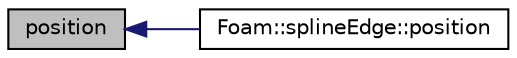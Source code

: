 digraph "position"
{
  bgcolor="transparent";
  edge [fontname="Helvetica",fontsize="10",labelfontname="Helvetica",labelfontsize="10"];
  node [fontname="Helvetica",fontsize="10",shape=record];
  rankdir="LR";
  Node1 [label="position",height=0.2,width=0.4,color="black", fillcolor="grey75", style="filled", fontcolor="black"];
  Node1 -> Node2 [dir="back",color="midnightblue",fontsize="10",style="solid",fontname="Helvetica"];
  Node2 [label="Foam::splineEdge::position",height=0.2,width=0.4,color="black",URL="$a02402.html#aea231d67874600b4fbac91e1f58eda5f",tooltip="Return the point position corresponding to the curve parameter. "];
}
